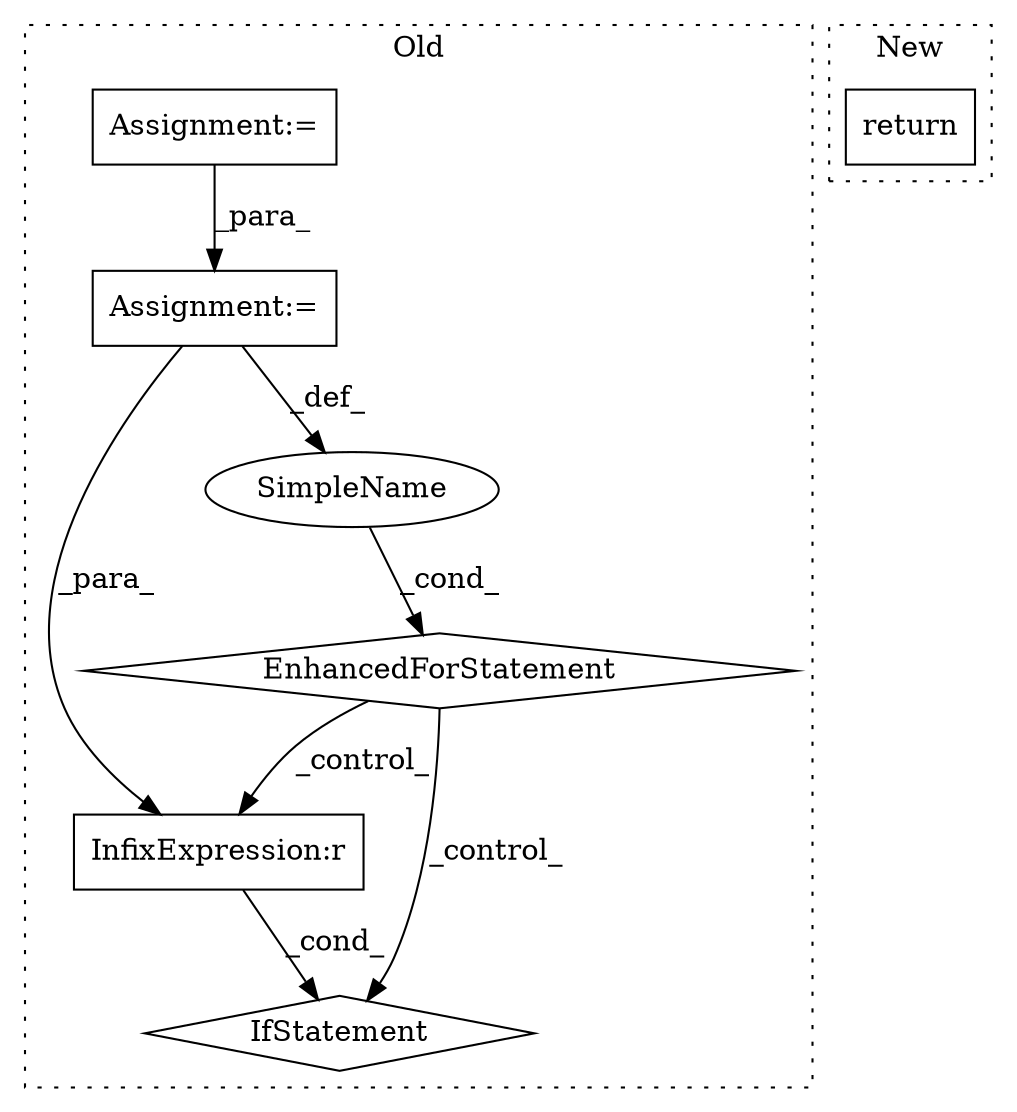 digraph G {
subgraph cluster0 {
1 [label="EnhancedForStatement" a="70" s="15928,15999" l="53,2" shape="diamond"];
3 [label="InfixExpression:r" a="27" s="16035" l="4" shape="box"];
4 [label="IfStatement" a="25" s="16009,16046" l="4,2" shape="diamond"];
5 [label="Assignment:=" a="7" s="15928,15999" l="53,2" shape="box"];
6 [label="SimpleName" a="42" s="15985" l="5" shape="ellipse"];
7 [label="Assignment:=" a="7" s="15898" l="1" shape="box"];
label = "Old";
style="dotted";
}
subgraph cluster1 {
2 [label="return" a="41" s="16242" l="7" shape="box"];
label = "New";
style="dotted";
}
1 -> 4 [label="_control_"];
1 -> 3 [label="_control_"];
3 -> 4 [label="_cond_"];
5 -> 3 [label="_para_"];
5 -> 6 [label="_def_"];
6 -> 1 [label="_cond_"];
7 -> 5 [label="_para_"];
}
